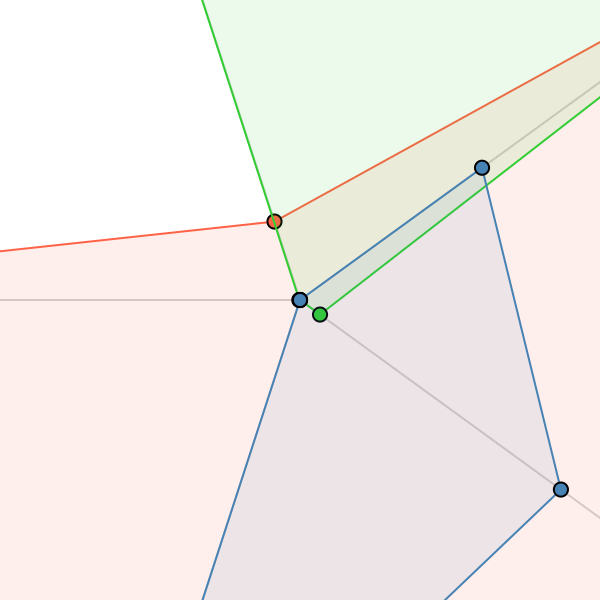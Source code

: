 {
  "$schema": "https://vega.github.io/schema/vega/v5.json",
  "description": "A radar chart example, showing multiple dimensions in a radial layout.",
  "width": 300,
  "height": 300,
  "title": {
    "text": "Environmental Impact of Energy Sources",
    "fontSize": 18,
    "fontWeight": "bold",
    "anchor": "middle"
  },
  "padding": 525,
  "autosize": {"type": "none", "contains": "padding"},
  "signals": [{"name": "radius", "update": "width / 2"}],
  "data": [
    {
      "name": "table",
      "values": [
        {
          "key": "Greenhouse Gas Emissions",
          "value": 1,
          "category": "Coal",
          "trueValue": 1050
        },
        {
          "key": "Air Pollution",
          "value": 1,
          "category": "Coal",
          "trueValue": 5.08
        },
        {"key": "Waste", "value": 1, "category": "Coal", "trueValue": 34.25},
        {
          "key": "Nuclear Waste",
          "value": 0.11,
          "category": "Coal",
          "trueValue": 4.6
        },
        {
          "key": "Water Usage",
          "value": 0.87,
          "category": "Coal",
          "trueValue": 2.6
        },
        {
          "key": "Greenhouse Gas Emissions",
          "value": 0.033,
          "category": "Nuclear",
          "trueValue": 35
        },
        {
          "key": "Air Pollution",
          "value": 0,
          "category": "Nuclear",
          "trueValue": 0
        },
        {
          "key": "Waste",
          "value": 0.0009,
          "category": "Nuclear",
          "trueValue": 0.03
        },
        {
          "key": "Nuclear Waste",
          "value": 1,
          "category": "Nuclear",
          "trueValue": "42"
        },
        {
          "key": "Water Usage",
          "value": 1,
          "category": "Nuclear",
          "trueValue": "3"
        },
        {
          "key": "Greenhouse Gas Emissions",
          "value": 0.43,
          "category": "Natural Gas",
          "trueValue": 450
        },
        {
          "key": "Air Pollution",
          "value": 0.89,
          "category": "Natural Gas",
          "trueValue": 4.55
        },
        {"key": "Waste", "value": 0, "category": "Natural Gas", "trueValue": 0},
        {
          "key": "Nuclear Waste",
          "value": 0,
          "category": "Natural Gas",
          "trueValue": 0
        },
        {
          "key": "Water Usage",
          "value": 0.3,
          "category": "Natural Gas",
          "trueValue": 0.9
        }
      ]
    },
    {
      "name": "keys",
      "source": "table",
      "transform": [{"type": "aggregate", "groupby": ["key"]}]
    }
  ],
  "scales": [
    {
      "name": "angular",
      "type": "point",
      "range": {"signal": "[-PI, PI]"},
      "padding": 0.5,
      "domain": {"data": "table", "field": "key"}
    },
    {
      "name": "radial",
      "type": "linear",
      "range": {"signal": "[0, radius]"},
      "zero": true,
      "nice": false,
      "domain": {"data": "table", "field": "value"},
      "domainMin": 0
    },
    {
      "name": "color",
      "type": "ordinal",
      "domain": {"data": "table", "field": "category"},
      "range": ["#ff6347", "#32cd32", "#4682b4"]
    }
  ],
  "legends": [
    {
      "fill": "color",
      "title": "Energy Source",
      "orient": "right",
      "padding": 10,
      "legendX": 300,
      "legendY": 350
    }
  ],
  "encode": {"enter": {"x": {"signal": "radius"}, "y": {"signal": "radius"}}},
  "marks": [
    {
      "type": "group",
      "name": "categories",
      "zindex": 1,
      "from": {
        "facet": {"data": "table", "name": "facet", "groupby": ["category"]}
      },
      "marks": [
        {
          "type": "line",
          "name": "category-line",
          "from": {"data": "facet"},
          "encode": {
            "enter": {
              "interpolate": {"value": "linear-closed"},
              "x": {
                "signal": "scale('radial', datum.value) * cos(scale('angular', datum.key))"
              },
              "y": {
                "signal": "scale('radial', datum.value) * sin(scale('angular', datum.key))"
              },
              "stroke": {"scale": "color", "field": "category"},
              "strokeWidth": {"value": 1},
              "fill": {"scale": "color", "field": "category"},
              "fillOpacity": {"value": 0.1}
            }
          }
        },
        {
          "type": "symbol",
          "name": "category-point",
          "from": {"data": "facet"},
          "encode": {
            "enter": {
              "x": {
                "signal": "scale('radial', datum.value) * cos(scale('angular', datum.key))"
              },
              "y": {
                "signal": "scale('radial', datum.value) * sin(scale('angular', datum.key))"
              },
              "size": {"value": 50},
              "fill": {"scale": "color", "field": "category"},
              "stroke": {"value": "black"},
              "tooltip": {
                "signal": "{'Category': datum.category, 'Metric': datum.key, 'Weight (g)': datum.trueValue}"
              }
            }
          }
        }
      ]
    },
    {
      "type": "rule",
      "name": "radial-grid",
      "from": {"data": "keys"},
      "zindex": 0,
      "encode": {
        "enter": {
          "x": {"value": 0},
          "y": {"value": 0},
          "x2": {"signal": "radius * cos(scale('angular', datum.key))"},
          "y2": {"signal": "radius * sin(scale('angular', datum.key))"},
          "stroke": {"value": "lightgray"},
          "strokeWidth": {"value": 1}
        }
      }
    },
    {
      "type": "text",
      "name": "key-label",
      "from": {"data": "keys"},
      "zindex": 1,
      "encode": {
        "enter": {
          "x": {"signal": "(radius + 5) * cos(scale('angular', datum.key))"},
          "y": {"signal": "(radius + 5) * sin(scale('angular', datum.key))"},
          "text": {"field": "key"},
          "align": [
            {
              "test": "abs(scale('angular', datum.key)) > PI / 2",
              "value": "right"
            },
            {"value": "left"}
          ],
          "baseline": [
            {"test": "scale('angular', datum.key) > 0", "value": "top"},
            {"test": "scale('angular', datum.key) == 0", "value": "middle"},
            {"value": "bottom"}
          ],
          "fill": {"value": "black"},
          "fontWeight": {"value": "bold"}
        }
      }
    },
    {
      "type": "line",
      "name": "outer-line",
      "from": {"data": "radial-grid"},
      "encode": {
        "enter": {
          "interpolate": {"value": "linear-closed"},
          "x": {"field": "x2"},
          "y": {"field": "y2"},
          "stroke": {"value": "lightgray"},
          "strokeWidth": {"value": 1}
        }
      }
    }
  ],
  "config": {}
}

